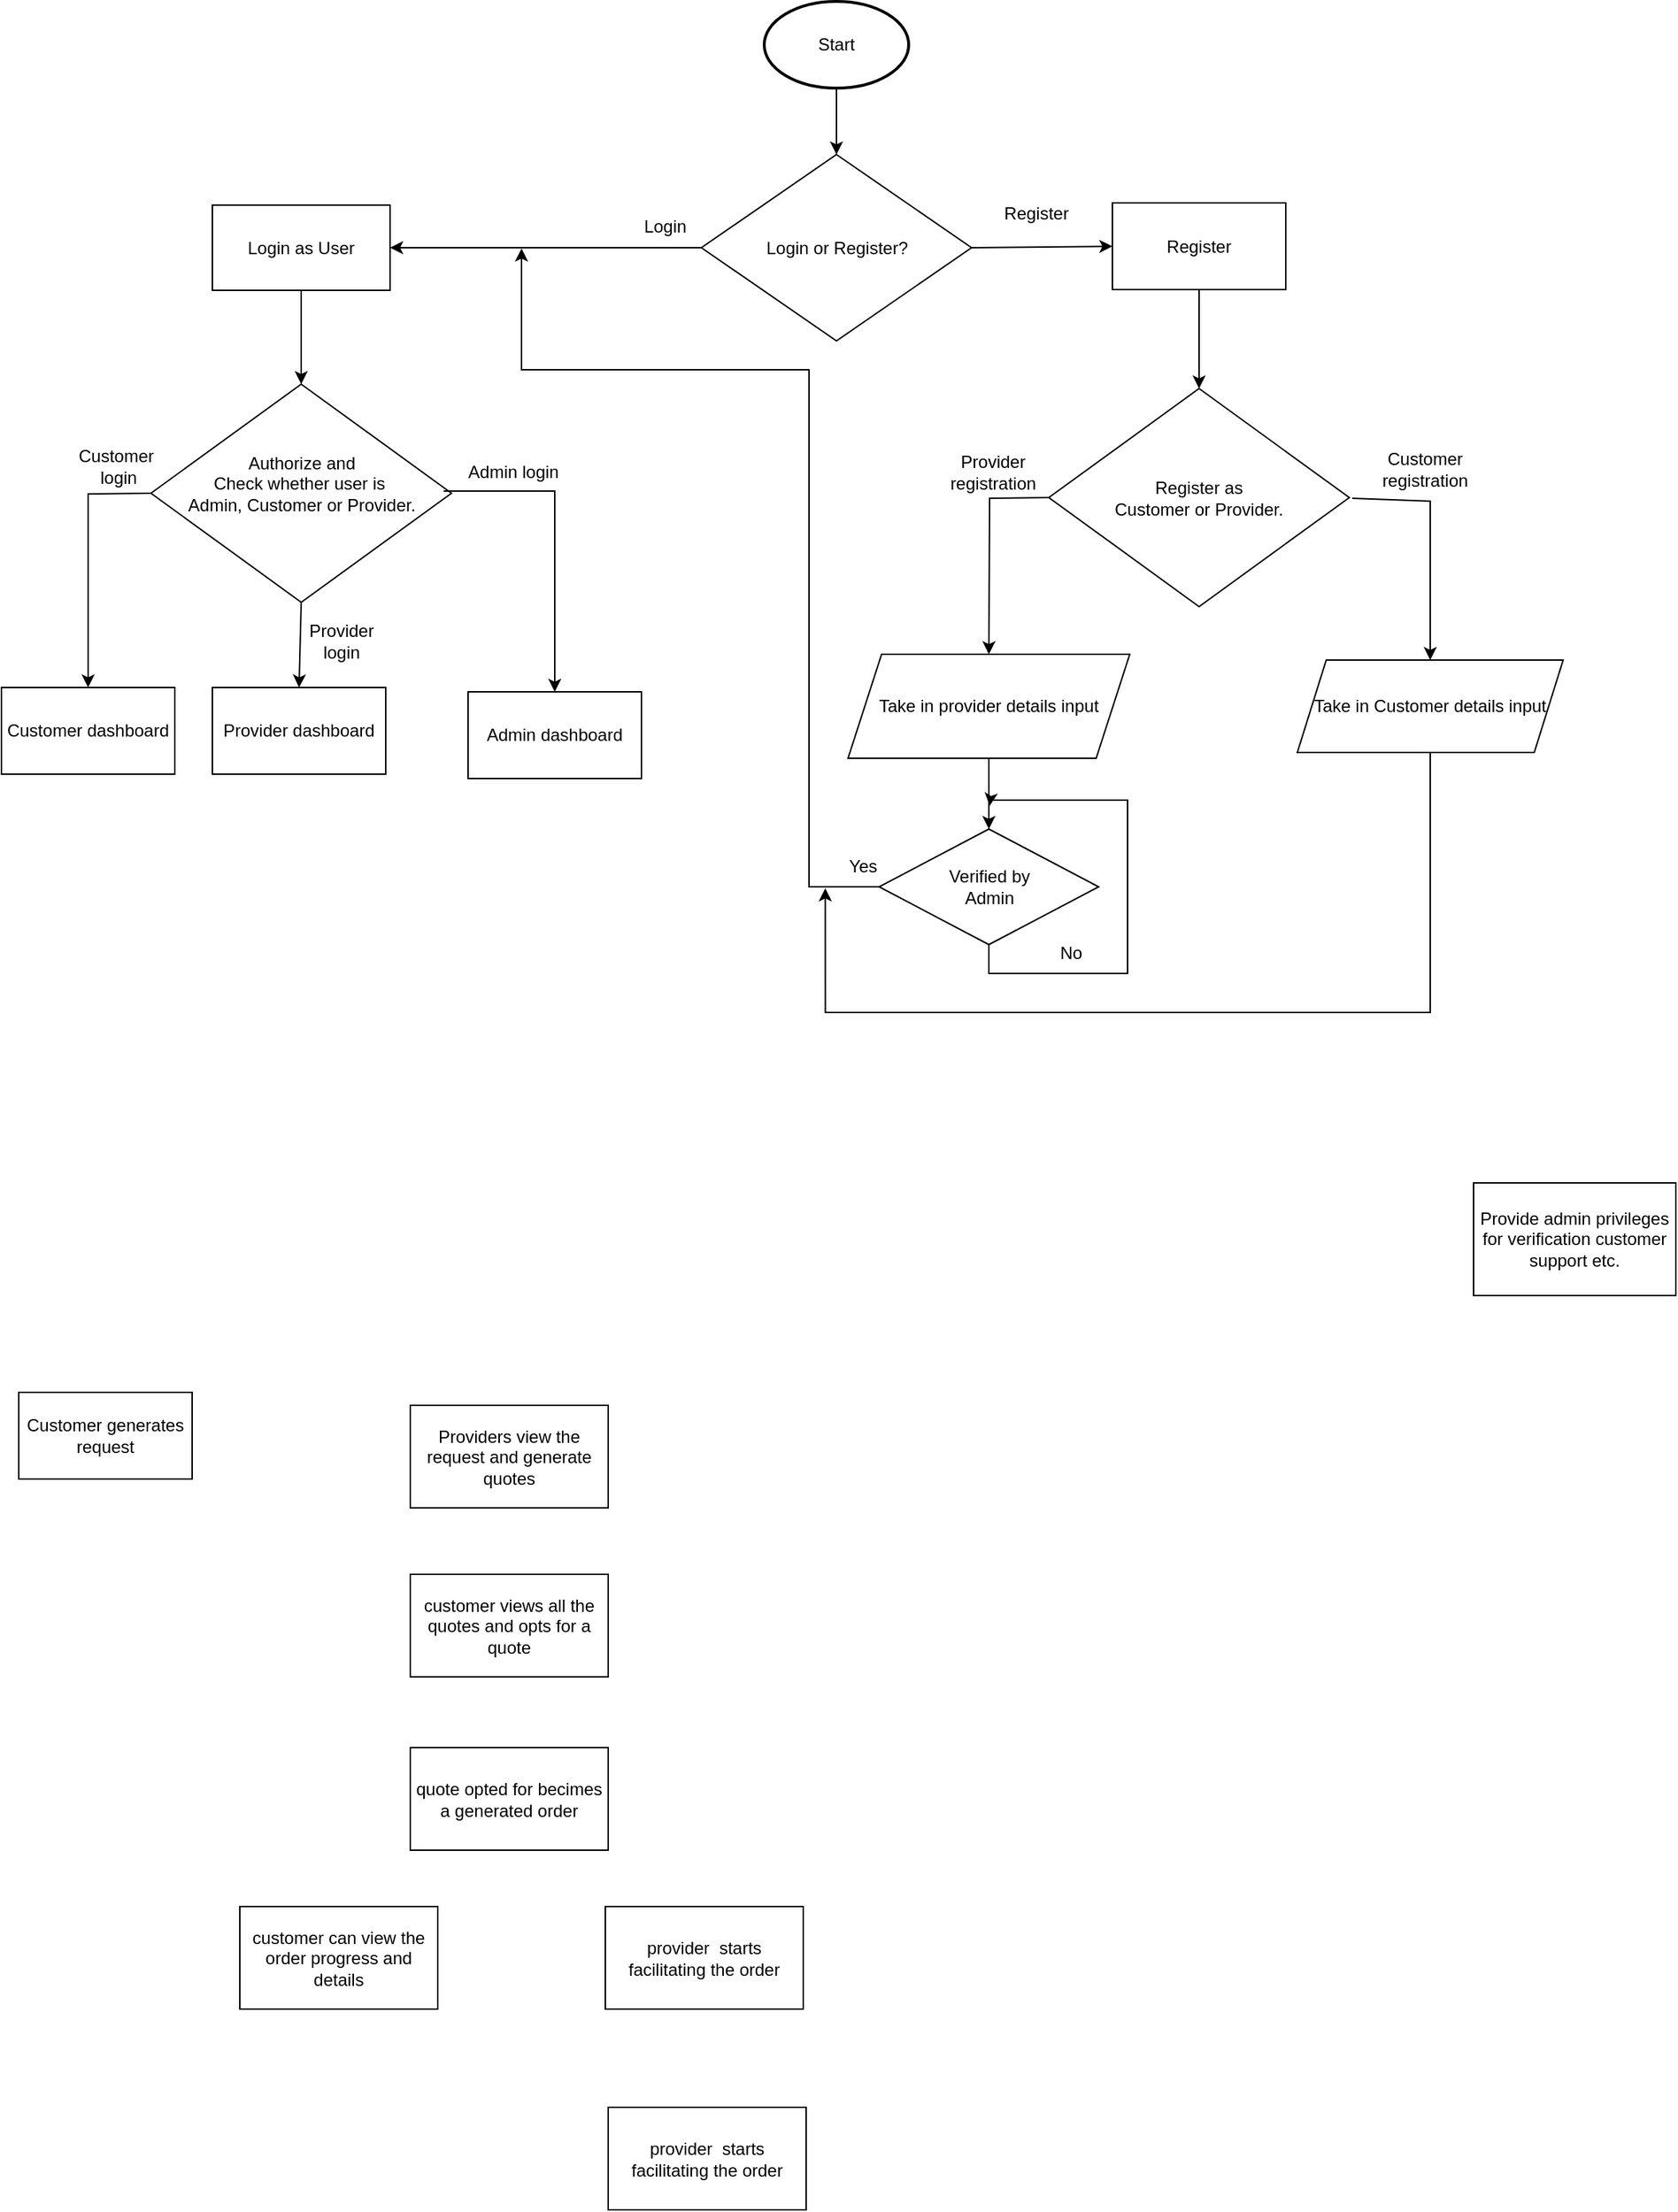 <mxfile version="24.2.7" type="github">
  <diagram id="C5RBs43oDa-KdzZeNtuy" name="Page-1">
    <mxGraphModel dx="890" dy="958" grid="0" gridSize="10" guides="1" tooltips="1" connect="1" arrows="1" fold="1" page="0" pageScale="1" pageWidth="827" pageHeight="1169" math="0" shadow="0">
      <root>
        <mxCell id="WIyWlLk6GJQsqaUBKTNV-0" />
        <mxCell id="WIyWlLk6GJQsqaUBKTNV-1" parent="WIyWlLk6GJQsqaUBKTNV-0" />
        <mxCell id="cVaj2u5GrDJfhxVtXkWg-0" value="Start" style="strokeWidth=2;html=1;shape=mxgraph.flowchart.start_1;whiteSpace=wrap;" parent="WIyWlLk6GJQsqaUBKTNV-1" vertex="1">
          <mxGeometry x="954" y="-68" width="100" height="60" as="geometry" />
        </mxCell>
        <mxCell id="cVaj2u5GrDJfhxVtXkWg-1" value="Login as User" style="rounded=0;whiteSpace=wrap;html=1;" parent="WIyWlLk6GJQsqaUBKTNV-1" vertex="1">
          <mxGeometry x="572" y="73" width="123" height="59" as="geometry" />
        </mxCell>
        <mxCell id="cVaj2u5GrDJfhxVtXkWg-2" value="Authorize and &lt;br&gt;&lt;div&gt;Check whether user is&amp;nbsp;&lt;/div&gt;&lt;div&gt;Admin, Customer or Provider.&lt;/div&gt;&lt;div&gt;&lt;br&gt;&lt;/div&gt;" style="rhombus;whiteSpace=wrap;html=1;" parent="WIyWlLk6GJQsqaUBKTNV-1" vertex="1">
          <mxGeometry x="529.5" y="197" width="208" height="151" as="geometry" />
        </mxCell>
        <mxCell id="i8c5pmDL8lrEYYDZXuy1-27" style="edgeStyle=orthogonalEdgeStyle;rounded=0;orthogonalLoop=1;jettySize=auto;html=1;exitX=0.5;exitY=1;exitDx=0;exitDy=0;entryX=0.5;entryY=0;entryDx=0;entryDy=0;" parent="WIyWlLk6GJQsqaUBKTNV-1" source="cVaj2u5GrDJfhxVtXkWg-4" target="i8c5pmDL8lrEYYDZXuy1-26" edge="1">
          <mxGeometry relative="1" as="geometry" />
        </mxCell>
        <mxCell id="cVaj2u5GrDJfhxVtXkWg-4" value="Take in provider details input" style="shape=parallelogram;perimeter=parallelogramPerimeter;whiteSpace=wrap;html=1;fixedSize=1;size=23.235;" parent="WIyWlLk6GJQsqaUBKTNV-1" vertex="1">
          <mxGeometry x="1012" y="384" width="195" height="72" as="geometry" />
        </mxCell>
        <mxCell id="dcPLABYHglqpTAZh8oRQ-6" style="edgeStyle=orthogonalEdgeStyle;rounded=0;orthogonalLoop=1;jettySize=auto;html=1;exitX=0.5;exitY=1;exitDx=0;exitDy=0;entryX=0.25;entryY=1;entryDx=0;entryDy=0;" edge="1" parent="WIyWlLk6GJQsqaUBKTNV-1" source="cVaj2u5GrDJfhxVtXkWg-5" target="dcPLABYHglqpTAZh8oRQ-2">
          <mxGeometry relative="1" as="geometry">
            <Array as="points">
              <mxPoint x="1415" y="632" />
              <mxPoint x="996" y="632" />
            </Array>
          </mxGeometry>
        </mxCell>
        <mxCell id="cVaj2u5GrDJfhxVtXkWg-5" value="&lt;div&gt;Take in Customer details input&lt;/div&gt;" style="shape=parallelogram;perimeter=parallelogramPerimeter;whiteSpace=wrap;html=1;fixedSize=1;" parent="WIyWlLk6GJQsqaUBKTNV-1" vertex="1">
          <mxGeometry x="1323" y="388" width="184" height="64" as="geometry" />
        </mxCell>
        <mxCell id="cVaj2u5GrDJfhxVtXkWg-7" value="&lt;div&gt;Customer dashboard&lt;/div&gt;" style="rounded=0;whiteSpace=wrap;html=1;" parent="WIyWlLk6GJQsqaUBKTNV-1" vertex="1">
          <mxGeometry x="426" y="407" width="120" height="60" as="geometry" />
        </mxCell>
        <mxCell id="cVaj2u5GrDJfhxVtXkWg-8" value="&lt;div&gt;Admin dashboard&lt;/div&gt;" style="rounded=0;whiteSpace=wrap;html=1;" parent="WIyWlLk6GJQsqaUBKTNV-1" vertex="1">
          <mxGeometry x="749" y="410" width="120" height="60" as="geometry" />
        </mxCell>
        <mxCell id="cVaj2u5GrDJfhxVtXkWg-9" value="Provide admin privileges for verification customer support etc." style="rounded=0;whiteSpace=wrap;html=1;" parent="WIyWlLk6GJQsqaUBKTNV-1" vertex="1">
          <mxGeometry x="1445" y="750" width="140" height="78" as="geometry" />
        </mxCell>
        <mxCell id="cVaj2u5GrDJfhxVtXkWg-10" value="Customer generates request" style="rounded=0;whiteSpace=wrap;html=1;" parent="WIyWlLk6GJQsqaUBKTNV-1" vertex="1">
          <mxGeometry x="438" y="895" width="120" height="60" as="geometry" />
        </mxCell>
        <mxCell id="cVaj2u5GrDJfhxVtXkWg-12" value="Providers view the request and generate quotes" style="rounded=0;whiteSpace=wrap;html=1;" parent="WIyWlLk6GJQsqaUBKTNV-1" vertex="1">
          <mxGeometry x="709" y="904" width="137" height="71" as="geometry" />
        </mxCell>
        <mxCell id="cVaj2u5GrDJfhxVtXkWg-13" value="customer views all the quotes and opts for a quote " style="rounded=0;whiteSpace=wrap;html=1;" parent="WIyWlLk6GJQsqaUBKTNV-1" vertex="1">
          <mxGeometry x="709" y="1021" width="137" height="71" as="geometry" />
        </mxCell>
        <mxCell id="cVaj2u5GrDJfhxVtXkWg-14" value="quote opted for becimes a generated order" style="rounded=0;whiteSpace=wrap;html=1;" parent="WIyWlLk6GJQsqaUBKTNV-1" vertex="1">
          <mxGeometry x="709" y="1141" width="137" height="71" as="geometry" />
        </mxCell>
        <mxCell id="cVaj2u5GrDJfhxVtXkWg-15" value="customer can view the order progress and details" style="rounded=0;whiteSpace=wrap;html=1;" parent="WIyWlLk6GJQsqaUBKTNV-1" vertex="1">
          <mxGeometry x="591" y="1251" width="137" height="71" as="geometry" />
        </mxCell>
        <mxCell id="cVaj2u5GrDJfhxVtXkWg-16" value="provider&amp;nbsp; starts facilitating the order " style="rounded=0;whiteSpace=wrap;html=1;" parent="WIyWlLk6GJQsqaUBKTNV-1" vertex="1">
          <mxGeometry x="844" y="1251" width="137" height="71" as="geometry" />
        </mxCell>
        <mxCell id="cVaj2u5GrDJfhxVtXkWg-17" value="provider&amp;nbsp; starts facilitating the order " style="rounded=0;whiteSpace=wrap;html=1;" parent="WIyWlLk6GJQsqaUBKTNV-1" vertex="1">
          <mxGeometry x="846" y="1390" width="137" height="71" as="geometry" />
        </mxCell>
        <mxCell id="i8c5pmDL8lrEYYDZXuy1-1" value="Login or Register?" style="rhombus;whiteSpace=wrap;html=1;" parent="WIyWlLk6GJQsqaUBKTNV-1" vertex="1">
          <mxGeometry x="910.5" y="38" width="187" height="129" as="geometry" />
        </mxCell>
        <mxCell id="i8c5pmDL8lrEYYDZXuy1-2" value="" style="endArrow=classic;html=1;rounded=0;exitX=0.5;exitY=1;exitDx=0;exitDy=0;exitPerimeter=0;entryX=0.5;entryY=0;entryDx=0;entryDy=0;" parent="WIyWlLk6GJQsqaUBKTNV-1" source="cVaj2u5GrDJfhxVtXkWg-0" target="i8c5pmDL8lrEYYDZXuy1-1" edge="1">
          <mxGeometry width="50" height="50" relative="1" as="geometry">
            <mxPoint x="995" y="237" as="sourcePoint" />
            <mxPoint x="1045" y="187" as="targetPoint" />
          </mxGeometry>
        </mxCell>
        <mxCell id="i8c5pmDL8lrEYYDZXuy1-3" value="" style="endArrow=classic;html=1;rounded=0;exitX=0;exitY=0.5;exitDx=0;exitDy=0;entryX=1;entryY=0.5;entryDx=0;entryDy=0;" parent="WIyWlLk6GJQsqaUBKTNV-1" source="i8c5pmDL8lrEYYDZXuy1-1" target="cVaj2u5GrDJfhxVtXkWg-1" edge="1">
          <mxGeometry width="50" height="50" relative="1" as="geometry">
            <mxPoint x="995" y="237" as="sourcePoint" />
            <mxPoint x="1045" y="187" as="targetPoint" />
          </mxGeometry>
        </mxCell>
        <mxCell id="i8c5pmDL8lrEYYDZXuy1-4" value="Register" style="rounded=0;whiteSpace=wrap;html=1;" parent="WIyWlLk6GJQsqaUBKTNV-1" vertex="1">
          <mxGeometry x="1195" y="71.5" width="120" height="60" as="geometry" />
        </mxCell>
        <mxCell id="i8c5pmDL8lrEYYDZXuy1-5" value="" style="endArrow=classic;html=1;rounded=0;exitX=0.5;exitY=1;exitDx=0;exitDy=0;entryX=0.5;entryY=0;entryDx=0;entryDy=0;" parent="WIyWlLk6GJQsqaUBKTNV-1" source="cVaj2u5GrDJfhxVtXkWg-1" target="cVaj2u5GrDJfhxVtXkWg-2" edge="1">
          <mxGeometry width="50" height="50" relative="1" as="geometry">
            <mxPoint x="984" y="237" as="sourcePoint" />
            <mxPoint x="1045" y="187" as="targetPoint" />
          </mxGeometry>
        </mxCell>
        <mxCell id="i8c5pmDL8lrEYYDZXuy1-6" value="&lt;div&gt;Register as&lt;br&gt;&lt;/div&gt;&lt;div&gt;Customer or Provider.&lt;/div&gt;" style="rhombus;whiteSpace=wrap;html=1;" parent="WIyWlLk6GJQsqaUBKTNV-1" vertex="1">
          <mxGeometry x="1151" y="200" width="208" height="151" as="geometry" />
        </mxCell>
        <mxCell id="i8c5pmDL8lrEYYDZXuy1-8" value="" style="endArrow=classic;html=1;rounded=0;entryX=0.5;entryY=0;entryDx=0;entryDy=0;exitX=0.5;exitY=1;exitDx=0;exitDy=0;" parent="WIyWlLk6GJQsqaUBKTNV-1" source="i8c5pmDL8lrEYYDZXuy1-4" target="i8c5pmDL8lrEYYDZXuy1-6" edge="1">
          <mxGeometry width="50" height="50" relative="1" as="geometry">
            <mxPoint x="995" y="237" as="sourcePoint" />
            <mxPoint x="1045" y="187" as="targetPoint" />
          </mxGeometry>
        </mxCell>
        <mxCell id="i8c5pmDL8lrEYYDZXuy1-9" value="" style="endArrow=classic;html=1;rounded=0;entryX=0;entryY=0.5;entryDx=0;entryDy=0;exitX=1;exitY=0.5;exitDx=0;exitDy=0;" parent="WIyWlLk6GJQsqaUBKTNV-1" source="i8c5pmDL8lrEYYDZXuy1-1" target="i8c5pmDL8lrEYYDZXuy1-4" edge="1">
          <mxGeometry width="50" height="50" relative="1" as="geometry">
            <mxPoint x="995" y="237" as="sourcePoint" />
            <mxPoint x="1045" y="187" as="targetPoint" />
          </mxGeometry>
        </mxCell>
        <mxCell id="i8c5pmDL8lrEYYDZXuy1-10" value="" style="endArrow=classic;html=1;rounded=0;exitX=0;exitY=0.5;exitDx=0;exitDy=0;entryX=0.5;entryY=0;entryDx=0;entryDy=0;" parent="WIyWlLk6GJQsqaUBKTNV-1" source="i8c5pmDL8lrEYYDZXuy1-6" target="cVaj2u5GrDJfhxVtXkWg-4" edge="1">
          <mxGeometry width="50" height="50" relative="1" as="geometry">
            <mxPoint x="860" y="369" as="sourcePoint" />
            <mxPoint x="910" y="319" as="targetPoint" />
            <Array as="points">
              <mxPoint x="1110" y="276" />
            </Array>
          </mxGeometry>
        </mxCell>
        <mxCell id="i8c5pmDL8lrEYYDZXuy1-11" value="" style="endArrow=classic;html=1;rounded=0;entryX=0.5;entryY=0;entryDx=0;entryDy=0;" parent="WIyWlLk6GJQsqaUBKTNV-1" target="cVaj2u5GrDJfhxVtXkWg-5" edge="1">
          <mxGeometry width="50" height="50" relative="1" as="geometry">
            <mxPoint x="1361" y="276" as="sourcePoint" />
            <mxPoint x="910" y="319" as="targetPoint" />
            <Array as="points">
              <mxPoint x="1415" y="278" />
            </Array>
          </mxGeometry>
        </mxCell>
        <mxCell id="i8c5pmDL8lrEYYDZXuy1-12" value="Provider dashboard" style="rounded=0;whiteSpace=wrap;html=1;" parent="WIyWlLk6GJQsqaUBKTNV-1" vertex="1">
          <mxGeometry x="572" y="407" width="120" height="60" as="geometry" />
        </mxCell>
        <mxCell id="i8c5pmDL8lrEYYDZXuy1-13" value="" style="endArrow=classic;html=1;rounded=0;exitX=0.974;exitY=0.49;exitDx=0;exitDy=0;exitPerimeter=0;entryX=0.5;entryY=0;entryDx=0;entryDy=0;" parent="WIyWlLk6GJQsqaUBKTNV-1" source="cVaj2u5GrDJfhxVtXkWg-2" target="cVaj2u5GrDJfhxVtXkWg-8" edge="1">
          <mxGeometry width="50" height="50" relative="1" as="geometry">
            <mxPoint x="860" y="371" as="sourcePoint" />
            <mxPoint x="910" y="321" as="targetPoint" />
            <Array as="points">
              <mxPoint x="809" y="271" />
            </Array>
          </mxGeometry>
        </mxCell>
        <mxCell id="i8c5pmDL8lrEYYDZXuy1-14" value="" style="endArrow=classic;html=1;rounded=0;exitX=0.5;exitY=1;exitDx=0;exitDy=0;entryX=0.5;entryY=0;entryDx=0;entryDy=0;" parent="WIyWlLk6GJQsqaUBKTNV-1" source="cVaj2u5GrDJfhxVtXkWg-2" target="i8c5pmDL8lrEYYDZXuy1-12" edge="1">
          <mxGeometry width="50" height="50" relative="1" as="geometry">
            <mxPoint x="860" y="371" as="sourcePoint" />
            <mxPoint x="910" y="321" as="targetPoint" />
          </mxGeometry>
        </mxCell>
        <mxCell id="i8c5pmDL8lrEYYDZXuy1-15" value="" style="endArrow=classic;html=1;rounded=0;exitX=0;exitY=0.5;exitDx=0;exitDy=0;entryX=0.5;entryY=0;entryDx=0;entryDy=0;" parent="WIyWlLk6GJQsqaUBKTNV-1" source="cVaj2u5GrDJfhxVtXkWg-2" target="cVaj2u5GrDJfhxVtXkWg-7" edge="1">
          <mxGeometry width="50" height="50" relative="1" as="geometry">
            <mxPoint x="860" y="371" as="sourcePoint" />
            <mxPoint x="910" y="321" as="targetPoint" />
            <Array as="points">
              <mxPoint x="486" y="273" />
            </Array>
          </mxGeometry>
        </mxCell>
        <mxCell id="i8c5pmDL8lrEYYDZXuy1-16" value="Provider registration" style="text;html=1;align=center;verticalAlign=middle;whiteSpace=wrap;rounded=0;rotation=0;" parent="WIyWlLk6GJQsqaUBKTNV-1" vertex="1">
          <mxGeometry x="1060" y="243" width="105" height="30" as="geometry" />
        </mxCell>
        <mxCell id="i8c5pmDL8lrEYYDZXuy1-17" value="&lt;div&gt;Customer&lt;/div&gt;&lt;div&gt;registration&lt;/div&gt;" style="text;html=1;align=center;verticalAlign=middle;whiteSpace=wrap;rounded=0;" parent="WIyWlLk6GJQsqaUBKTNV-1" vertex="1">
          <mxGeometry x="1359" y="241" width="105" height="30" as="geometry" />
        </mxCell>
        <mxCell id="i8c5pmDL8lrEYYDZXuy1-18" value="Admin login" style="text;html=1;align=center;verticalAlign=middle;whiteSpace=wrap;rounded=0;" parent="WIyWlLk6GJQsqaUBKTNV-1" vertex="1">
          <mxGeometry x="728" y="243" width="105" height="30" as="geometry" />
        </mxCell>
        <mxCell id="i8c5pmDL8lrEYYDZXuy1-19" value="&lt;div&gt;Provider&lt;/div&gt;&lt;div&gt;login&lt;/div&gt;" style="text;html=1;align=center;verticalAlign=middle;whiteSpace=wrap;rounded=0;" parent="WIyWlLk6GJQsqaUBKTNV-1" vertex="1">
          <mxGeometry x="609" y="360" width="105" height="30" as="geometry" />
        </mxCell>
        <mxCell id="i8c5pmDL8lrEYYDZXuy1-21" value="&lt;div&gt;Customer&lt;/div&gt;&lt;div&gt;&amp;nbsp;login&lt;/div&gt;" style="text;html=1;align=center;verticalAlign=middle;whiteSpace=wrap;rounded=0;" parent="WIyWlLk6GJQsqaUBKTNV-1" vertex="1">
          <mxGeometry x="453" y="239" width="105" height="30" as="geometry" />
        </mxCell>
        <mxCell id="i8c5pmDL8lrEYYDZXuy1-23" value="Register" style="text;html=1;align=center;verticalAlign=middle;whiteSpace=wrap;rounded=0;" parent="WIyWlLk6GJQsqaUBKTNV-1" vertex="1">
          <mxGeometry x="1090" y="64" width="105" height="30" as="geometry" />
        </mxCell>
        <mxCell id="i8c5pmDL8lrEYYDZXuy1-28" style="edgeStyle=orthogonalEdgeStyle;rounded=0;orthogonalLoop=1;jettySize=auto;html=1;exitX=0.5;exitY=1;exitDx=0;exitDy=0;" parent="WIyWlLk6GJQsqaUBKTNV-1" source="i8c5pmDL8lrEYYDZXuy1-26" edge="1">
          <mxGeometry relative="1" as="geometry">
            <mxPoint x="1110" y="489" as="targetPoint" />
          </mxGeometry>
        </mxCell>
        <mxCell id="i8c5pmDL8lrEYYDZXuy1-29" style="edgeStyle=orthogonalEdgeStyle;rounded=0;orthogonalLoop=1;jettySize=auto;html=1;exitX=0;exitY=0.5;exitDx=0;exitDy=0;" parent="WIyWlLk6GJQsqaUBKTNV-1" source="i8c5pmDL8lrEYYDZXuy1-26" edge="1">
          <mxGeometry relative="1" as="geometry">
            <mxPoint x="786" y="103" as="targetPoint" />
            <Array as="points">
              <mxPoint x="985" y="545" />
              <mxPoint x="985" y="187" />
              <mxPoint x="786" y="187" />
            </Array>
          </mxGeometry>
        </mxCell>
        <mxCell id="i8c5pmDL8lrEYYDZXuy1-26" value="&lt;div&gt;Verified by&lt;/div&gt;&lt;div&gt;Admin&lt;br&gt;&lt;/div&gt;" style="rhombus;whiteSpace=wrap;html=1;" parent="WIyWlLk6GJQsqaUBKTNV-1" vertex="1">
          <mxGeometry x="1033.5" y="505" width="152" height="80" as="geometry" />
        </mxCell>
        <mxCell id="dcPLABYHglqpTAZh8oRQ-0" value="Login" style="text;html=1;align=center;verticalAlign=middle;whiteSpace=wrap;rounded=0;" vertex="1" parent="WIyWlLk6GJQsqaUBKTNV-1">
          <mxGeometry x="833" y="73" width="105" height="30" as="geometry" />
        </mxCell>
        <mxCell id="dcPLABYHglqpTAZh8oRQ-2" value="Yes" style="text;html=1;align=center;verticalAlign=middle;whiteSpace=wrap;rounded=0;" vertex="1" parent="WIyWlLk6GJQsqaUBKTNV-1">
          <mxGeometry x="970" y="516" width="105" height="30" as="geometry" />
        </mxCell>
        <mxCell id="dcPLABYHglqpTAZh8oRQ-3" value="&lt;div&gt;No&lt;/div&gt;" style="text;html=1;align=center;verticalAlign=middle;whiteSpace=wrap;rounded=0;" vertex="1" parent="WIyWlLk6GJQsqaUBKTNV-1">
          <mxGeometry x="1114" y="576" width="105" height="30" as="geometry" />
        </mxCell>
      </root>
    </mxGraphModel>
  </diagram>
</mxfile>
